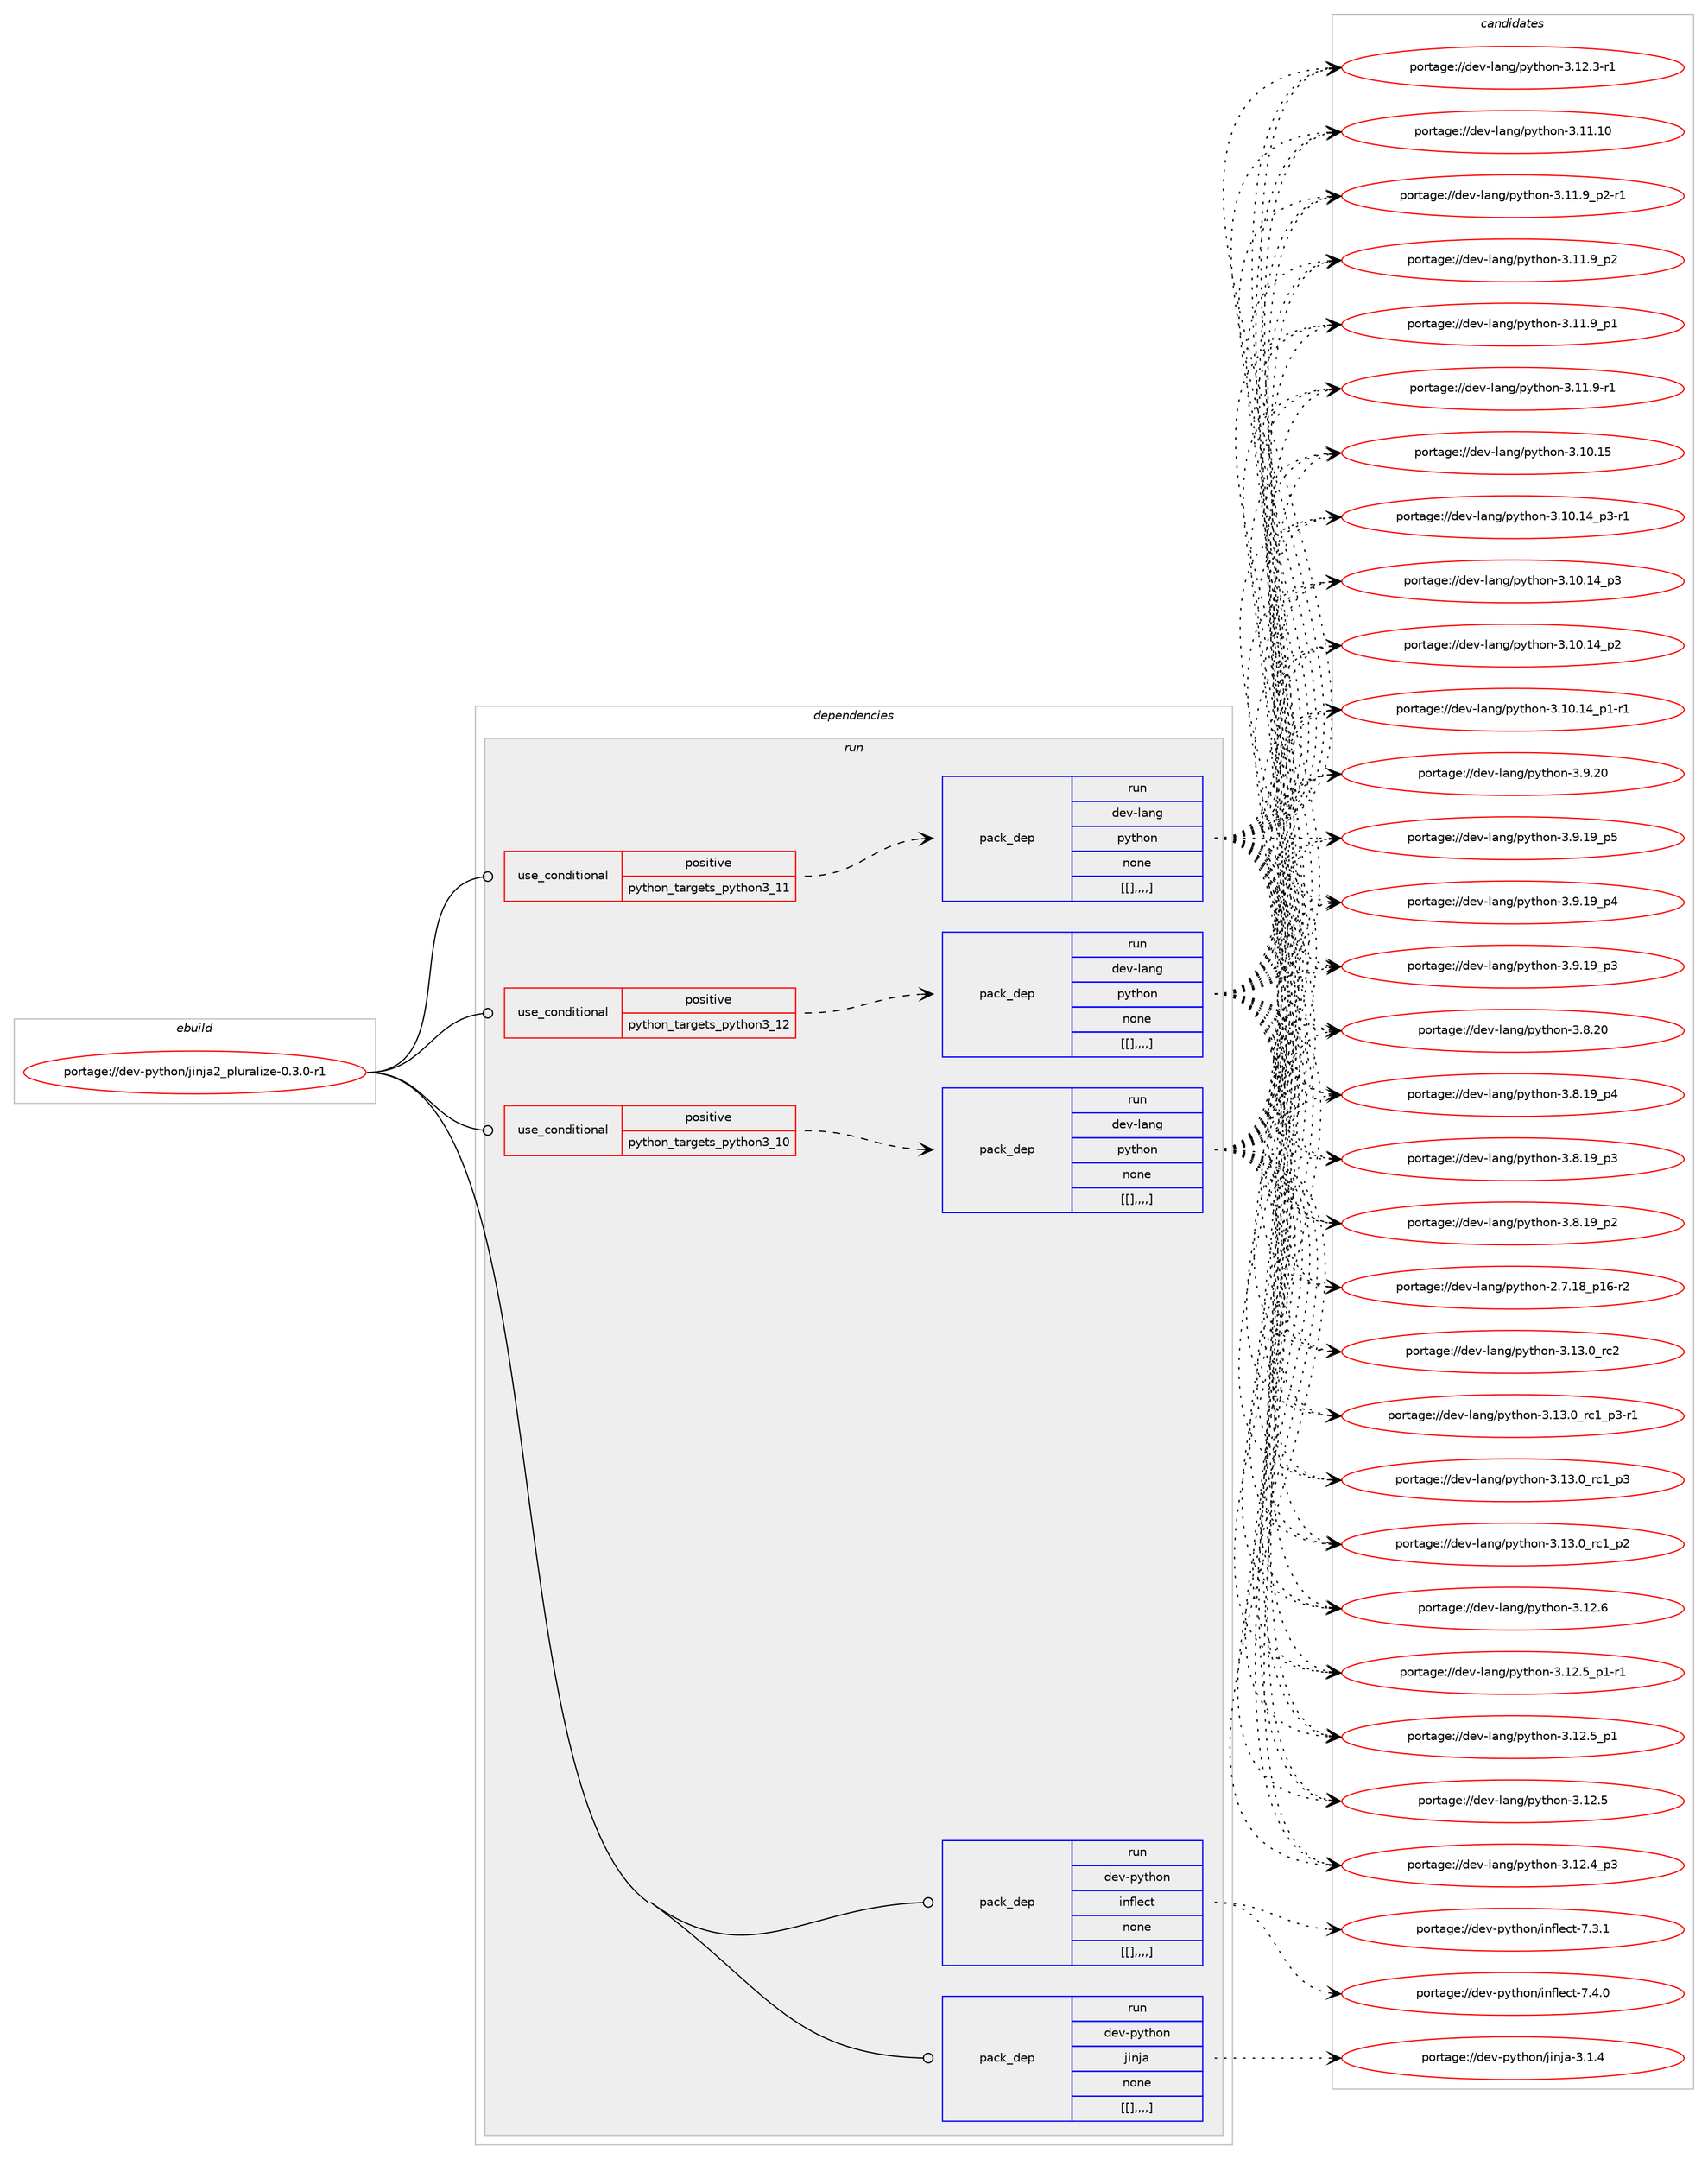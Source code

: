 digraph prolog {

# *************
# Graph options
# *************

newrank=true;
concentrate=true;
compound=true;
graph [rankdir=LR,fontname=Helvetica,fontsize=10,ranksep=1.5];#, ranksep=2.5, nodesep=0.2];
edge  [arrowhead=vee];
node  [fontname=Helvetica,fontsize=10];

# **********
# The ebuild
# **********

subgraph cluster_leftcol {
color=gray;
label=<<i>ebuild</i>>;
id [label="portage://dev-python/jinja2_pluralize-0.3.0-r1", color=red, width=4, href="../dev-python/jinja2_pluralize-0.3.0-r1.svg"];
}

# ****************
# The dependencies
# ****************

subgraph cluster_midcol {
color=gray;
label=<<i>dependencies</i>>;
subgraph cluster_compile {
fillcolor="#eeeeee";
style=filled;
label=<<i>compile</i>>;
}
subgraph cluster_compileandrun {
fillcolor="#eeeeee";
style=filled;
label=<<i>compile and run</i>>;
}
subgraph cluster_run {
fillcolor="#eeeeee";
style=filled;
label=<<i>run</i>>;
subgraph cond34464 {
dependency149900 [label=<<TABLE BORDER="0" CELLBORDER="1" CELLSPACING="0" CELLPADDING="4"><TR><TD ROWSPAN="3" CELLPADDING="10">use_conditional</TD></TR><TR><TD>positive</TD></TR><TR><TD>python_targets_python3_10</TD></TR></TABLE>>, shape=none, color=red];
subgraph pack114218 {
dependency149901 [label=<<TABLE BORDER="0" CELLBORDER="1" CELLSPACING="0" CELLPADDING="4" WIDTH="220"><TR><TD ROWSPAN="6" CELLPADDING="30">pack_dep</TD></TR><TR><TD WIDTH="110">run</TD></TR><TR><TD>dev-lang</TD></TR><TR><TD>python</TD></TR><TR><TD>none</TD></TR><TR><TD>[[],,,,]</TD></TR></TABLE>>, shape=none, color=blue];
}
dependency149900:e -> dependency149901:w [weight=20,style="dashed",arrowhead="vee"];
}
id:e -> dependency149900:w [weight=20,style="solid",arrowhead="odot"];
subgraph cond34465 {
dependency149902 [label=<<TABLE BORDER="0" CELLBORDER="1" CELLSPACING="0" CELLPADDING="4"><TR><TD ROWSPAN="3" CELLPADDING="10">use_conditional</TD></TR><TR><TD>positive</TD></TR><TR><TD>python_targets_python3_11</TD></TR></TABLE>>, shape=none, color=red];
subgraph pack114219 {
dependency149903 [label=<<TABLE BORDER="0" CELLBORDER="1" CELLSPACING="0" CELLPADDING="4" WIDTH="220"><TR><TD ROWSPAN="6" CELLPADDING="30">pack_dep</TD></TR><TR><TD WIDTH="110">run</TD></TR><TR><TD>dev-lang</TD></TR><TR><TD>python</TD></TR><TR><TD>none</TD></TR><TR><TD>[[],,,,]</TD></TR></TABLE>>, shape=none, color=blue];
}
dependency149902:e -> dependency149903:w [weight=20,style="dashed",arrowhead="vee"];
}
id:e -> dependency149902:w [weight=20,style="solid",arrowhead="odot"];
subgraph cond34466 {
dependency149904 [label=<<TABLE BORDER="0" CELLBORDER="1" CELLSPACING="0" CELLPADDING="4"><TR><TD ROWSPAN="3" CELLPADDING="10">use_conditional</TD></TR><TR><TD>positive</TD></TR><TR><TD>python_targets_python3_12</TD></TR></TABLE>>, shape=none, color=red];
subgraph pack114220 {
dependency149905 [label=<<TABLE BORDER="0" CELLBORDER="1" CELLSPACING="0" CELLPADDING="4" WIDTH="220"><TR><TD ROWSPAN="6" CELLPADDING="30">pack_dep</TD></TR><TR><TD WIDTH="110">run</TD></TR><TR><TD>dev-lang</TD></TR><TR><TD>python</TD></TR><TR><TD>none</TD></TR><TR><TD>[[],,,,]</TD></TR></TABLE>>, shape=none, color=blue];
}
dependency149904:e -> dependency149905:w [weight=20,style="dashed",arrowhead="vee"];
}
id:e -> dependency149904:w [weight=20,style="solid",arrowhead="odot"];
subgraph pack114221 {
dependency149906 [label=<<TABLE BORDER="0" CELLBORDER="1" CELLSPACING="0" CELLPADDING="4" WIDTH="220"><TR><TD ROWSPAN="6" CELLPADDING="30">pack_dep</TD></TR><TR><TD WIDTH="110">run</TD></TR><TR><TD>dev-python</TD></TR><TR><TD>inflect</TD></TR><TR><TD>none</TD></TR><TR><TD>[[],,,,]</TD></TR></TABLE>>, shape=none, color=blue];
}
id:e -> dependency149906:w [weight=20,style="solid",arrowhead="odot"];
subgraph pack114222 {
dependency149907 [label=<<TABLE BORDER="0" CELLBORDER="1" CELLSPACING="0" CELLPADDING="4" WIDTH="220"><TR><TD ROWSPAN="6" CELLPADDING="30">pack_dep</TD></TR><TR><TD WIDTH="110">run</TD></TR><TR><TD>dev-python</TD></TR><TR><TD>jinja</TD></TR><TR><TD>none</TD></TR><TR><TD>[[],,,,]</TD></TR></TABLE>>, shape=none, color=blue];
}
id:e -> dependency149907:w [weight=20,style="solid",arrowhead="odot"];
}
}

# **************
# The candidates
# **************

subgraph cluster_choices {
rank=same;
color=gray;
label=<<i>candidates</i>>;

subgraph choice114218 {
color=black;
nodesep=1;
choice10010111845108971101034711212111610411111045514649514648951149950 [label="portage://dev-lang/python-3.13.0_rc2", color=red, width=4,href="../dev-lang/python-3.13.0_rc2.svg"];
choice1001011184510897110103471121211161041111104551464951464895114994995112514511449 [label="portage://dev-lang/python-3.13.0_rc1_p3-r1", color=red, width=4,href="../dev-lang/python-3.13.0_rc1_p3-r1.svg"];
choice100101118451089711010347112121116104111110455146495146489511499499511251 [label="portage://dev-lang/python-3.13.0_rc1_p3", color=red, width=4,href="../dev-lang/python-3.13.0_rc1_p3.svg"];
choice100101118451089711010347112121116104111110455146495146489511499499511250 [label="portage://dev-lang/python-3.13.0_rc1_p2", color=red, width=4,href="../dev-lang/python-3.13.0_rc1_p2.svg"];
choice10010111845108971101034711212111610411111045514649504654 [label="portage://dev-lang/python-3.12.6", color=red, width=4,href="../dev-lang/python-3.12.6.svg"];
choice1001011184510897110103471121211161041111104551464950465395112494511449 [label="portage://dev-lang/python-3.12.5_p1-r1", color=red, width=4,href="../dev-lang/python-3.12.5_p1-r1.svg"];
choice100101118451089711010347112121116104111110455146495046539511249 [label="portage://dev-lang/python-3.12.5_p1", color=red, width=4,href="../dev-lang/python-3.12.5_p1.svg"];
choice10010111845108971101034711212111610411111045514649504653 [label="portage://dev-lang/python-3.12.5", color=red, width=4,href="../dev-lang/python-3.12.5.svg"];
choice100101118451089711010347112121116104111110455146495046529511251 [label="portage://dev-lang/python-3.12.4_p3", color=red, width=4,href="../dev-lang/python-3.12.4_p3.svg"];
choice100101118451089711010347112121116104111110455146495046514511449 [label="portage://dev-lang/python-3.12.3-r1", color=red, width=4,href="../dev-lang/python-3.12.3-r1.svg"];
choice1001011184510897110103471121211161041111104551464949464948 [label="portage://dev-lang/python-3.11.10", color=red, width=4,href="../dev-lang/python-3.11.10.svg"];
choice1001011184510897110103471121211161041111104551464949465795112504511449 [label="portage://dev-lang/python-3.11.9_p2-r1", color=red, width=4,href="../dev-lang/python-3.11.9_p2-r1.svg"];
choice100101118451089711010347112121116104111110455146494946579511250 [label="portage://dev-lang/python-3.11.9_p2", color=red, width=4,href="../dev-lang/python-3.11.9_p2.svg"];
choice100101118451089711010347112121116104111110455146494946579511249 [label="portage://dev-lang/python-3.11.9_p1", color=red, width=4,href="../dev-lang/python-3.11.9_p1.svg"];
choice100101118451089711010347112121116104111110455146494946574511449 [label="portage://dev-lang/python-3.11.9-r1", color=red, width=4,href="../dev-lang/python-3.11.9-r1.svg"];
choice1001011184510897110103471121211161041111104551464948464953 [label="portage://dev-lang/python-3.10.15", color=red, width=4,href="../dev-lang/python-3.10.15.svg"];
choice100101118451089711010347112121116104111110455146494846495295112514511449 [label="portage://dev-lang/python-3.10.14_p3-r1", color=red, width=4,href="../dev-lang/python-3.10.14_p3-r1.svg"];
choice10010111845108971101034711212111610411111045514649484649529511251 [label="portage://dev-lang/python-3.10.14_p3", color=red, width=4,href="../dev-lang/python-3.10.14_p3.svg"];
choice10010111845108971101034711212111610411111045514649484649529511250 [label="portage://dev-lang/python-3.10.14_p2", color=red, width=4,href="../dev-lang/python-3.10.14_p2.svg"];
choice100101118451089711010347112121116104111110455146494846495295112494511449 [label="portage://dev-lang/python-3.10.14_p1-r1", color=red, width=4,href="../dev-lang/python-3.10.14_p1-r1.svg"];
choice10010111845108971101034711212111610411111045514657465048 [label="portage://dev-lang/python-3.9.20", color=red, width=4,href="../dev-lang/python-3.9.20.svg"];
choice100101118451089711010347112121116104111110455146574649579511253 [label="portage://dev-lang/python-3.9.19_p5", color=red, width=4,href="../dev-lang/python-3.9.19_p5.svg"];
choice100101118451089711010347112121116104111110455146574649579511252 [label="portage://dev-lang/python-3.9.19_p4", color=red, width=4,href="../dev-lang/python-3.9.19_p4.svg"];
choice100101118451089711010347112121116104111110455146574649579511251 [label="portage://dev-lang/python-3.9.19_p3", color=red, width=4,href="../dev-lang/python-3.9.19_p3.svg"];
choice10010111845108971101034711212111610411111045514656465048 [label="portage://dev-lang/python-3.8.20", color=red, width=4,href="../dev-lang/python-3.8.20.svg"];
choice100101118451089711010347112121116104111110455146564649579511252 [label="portage://dev-lang/python-3.8.19_p4", color=red, width=4,href="../dev-lang/python-3.8.19_p4.svg"];
choice100101118451089711010347112121116104111110455146564649579511251 [label="portage://dev-lang/python-3.8.19_p3", color=red, width=4,href="../dev-lang/python-3.8.19_p3.svg"];
choice100101118451089711010347112121116104111110455146564649579511250 [label="portage://dev-lang/python-3.8.19_p2", color=red, width=4,href="../dev-lang/python-3.8.19_p2.svg"];
choice100101118451089711010347112121116104111110455046554649569511249544511450 [label="portage://dev-lang/python-2.7.18_p16-r2", color=red, width=4,href="../dev-lang/python-2.7.18_p16-r2.svg"];
dependency149901:e -> choice10010111845108971101034711212111610411111045514649514648951149950:w [style=dotted,weight="100"];
dependency149901:e -> choice1001011184510897110103471121211161041111104551464951464895114994995112514511449:w [style=dotted,weight="100"];
dependency149901:e -> choice100101118451089711010347112121116104111110455146495146489511499499511251:w [style=dotted,weight="100"];
dependency149901:e -> choice100101118451089711010347112121116104111110455146495146489511499499511250:w [style=dotted,weight="100"];
dependency149901:e -> choice10010111845108971101034711212111610411111045514649504654:w [style=dotted,weight="100"];
dependency149901:e -> choice1001011184510897110103471121211161041111104551464950465395112494511449:w [style=dotted,weight="100"];
dependency149901:e -> choice100101118451089711010347112121116104111110455146495046539511249:w [style=dotted,weight="100"];
dependency149901:e -> choice10010111845108971101034711212111610411111045514649504653:w [style=dotted,weight="100"];
dependency149901:e -> choice100101118451089711010347112121116104111110455146495046529511251:w [style=dotted,weight="100"];
dependency149901:e -> choice100101118451089711010347112121116104111110455146495046514511449:w [style=dotted,weight="100"];
dependency149901:e -> choice1001011184510897110103471121211161041111104551464949464948:w [style=dotted,weight="100"];
dependency149901:e -> choice1001011184510897110103471121211161041111104551464949465795112504511449:w [style=dotted,weight="100"];
dependency149901:e -> choice100101118451089711010347112121116104111110455146494946579511250:w [style=dotted,weight="100"];
dependency149901:e -> choice100101118451089711010347112121116104111110455146494946579511249:w [style=dotted,weight="100"];
dependency149901:e -> choice100101118451089711010347112121116104111110455146494946574511449:w [style=dotted,weight="100"];
dependency149901:e -> choice1001011184510897110103471121211161041111104551464948464953:w [style=dotted,weight="100"];
dependency149901:e -> choice100101118451089711010347112121116104111110455146494846495295112514511449:w [style=dotted,weight="100"];
dependency149901:e -> choice10010111845108971101034711212111610411111045514649484649529511251:w [style=dotted,weight="100"];
dependency149901:e -> choice10010111845108971101034711212111610411111045514649484649529511250:w [style=dotted,weight="100"];
dependency149901:e -> choice100101118451089711010347112121116104111110455146494846495295112494511449:w [style=dotted,weight="100"];
dependency149901:e -> choice10010111845108971101034711212111610411111045514657465048:w [style=dotted,weight="100"];
dependency149901:e -> choice100101118451089711010347112121116104111110455146574649579511253:w [style=dotted,weight="100"];
dependency149901:e -> choice100101118451089711010347112121116104111110455146574649579511252:w [style=dotted,weight="100"];
dependency149901:e -> choice100101118451089711010347112121116104111110455146574649579511251:w [style=dotted,weight="100"];
dependency149901:e -> choice10010111845108971101034711212111610411111045514656465048:w [style=dotted,weight="100"];
dependency149901:e -> choice100101118451089711010347112121116104111110455146564649579511252:w [style=dotted,weight="100"];
dependency149901:e -> choice100101118451089711010347112121116104111110455146564649579511251:w [style=dotted,weight="100"];
dependency149901:e -> choice100101118451089711010347112121116104111110455146564649579511250:w [style=dotted,weight="100"];
dependency149901:e -> choice100101118451089711010347112121116104111110455046554649569511249544511450:w [style=dotted,weight="100"];
}
subgraph choice114219 {
color=black;
nodesep=1;
choice10010111845108971101034711212111610411111045514649514648951149950 [label="portage://dev-lang/python-3.13.0_rc2", color=red, width=4,href="../dev-lang/python-3.13.0_rc2.svg"];
choice1001011184510897110103471121211161041111104551464951464895114994995112514511449 [label="portage://dev-lang/python-3.13.0_rc1_p3-r1", color=red, width=4,href="../dev-lang/python-3.13.0_rc1_p3-r1.svg"];
choice100101118451089711010347112121116104111110455146495146489511499499511251 [label="portage://dev-lang/python-3.13.0_rc1_p3", color=red, width=4,href="../dev-lang/python-3.13.0_rc1_p3.svg"];
choice100101118451089711010347112121116104111110455146495146489511499499511250 [label="portage://dev-lang/python-3.13.0_rc1_p2", color=red, width=4,href="../dev-lang/python-3.13.0_rc1_p2.svg"];
choice10010111845108971101034711212111610411111045514649504654 [label="portage://dev-lang/python-3.12.6", color=red, width=4,href="../dev-lang/python-3.12.6.svg"];
choice1001011184510897110103471121211161041111104551464950465395112494511449 [label="portage://dev-lang/python-3.12.5_p1-r1", color=red, width=4,href="../dev-lang/python-3.12.5_p1-r1.svg"];
choice100101118451089711010347112121116104111110455146495046539511249 [label="portage://dev-lang/python-3.12.5_p1", color=red, width=4,href="../dev-lang/python-3.12.5_p1.svg"];
choice10010111845108971101034711212111610411111045514649504653 [label="portage://dev-lang/python-3.12.5", color=red, width=4,href="../dev-lang/python-3.12.5.svg"];
choice100101118451089711010347112121116104111110455146495046529511251 [label="portage://dev-lang/python-3.12.4_p3", color=red, width=4,href="../dev-lang/python-3.12.4_p3.svg"];
choice100101118451089711010347112121116104111110455146495046514511449 [label="portage://dev-lang/python-3.12.3-r1", color=red, width=4,href="../dev-lang/python-3.12.3-r1.svg"];
choice1001011184510897110103471121211161041111104551464949464948 [label="portage://dev-lang/python-3.11.10", color=red, width=4,href="../dev-lang/python-3.11.10.svg"];
choice1001011184510897110103471121211161041111104551464949465795112504511449 [label="portage://dev-lang/python-3.11.9_p2-r1", color=red, width=4,href="../dev-lang/python-3.11.9_p2-r1.svg"];
choice100101118451089711010347112121116104111110455146494946579511250 [label="portage://dev-lang/python-3.11.9_p2", color=red, width=4,href="../dev-lang/python-3.11.9_p2.svg"];
choice100101118451089711010347112121116104111110455146494946579511249 [label="portage://dev-lang/python-3.11.9_p1", color=red, width=4,href="../dev-lang/python-3.11.9_p1.svg"];
choice100101118451089711010347112121116104111110455146494946574511449 [label="portage://dev-lang/python-3.11.9-r1", color=red, width=4,href="../dev-lang/python-3.11.9-r1.svg"];
choice1001011184510897110103471121211161041111104551464948464953 [label="portage://dev-lang/python-3.10.15", color=red, width=4,href="../dev-lang/python-3.10.15.svg"];
choice100101118451089711010347112121116104111110455146494846495295112514511449 [label="portage://dev-lang/python-3.10.14_p3-r1", color=red, width=4,href="../dev-lang/python-3.10.14_p3-r1.svg"];
choice10010111845108971101034711212111610411111045514649484649529511251 [label="portage://dev-lang/python-3.10.14_p3", color=red, width=4,href="../dev-lang/python-3.10.14_p3.svg"];
choice10010111845108971101034711212111610411111045514649484649529511250 [label="portage://dev-lang/python-3.10.14_p2", color=red, width=4,href="../dev-lang/python-3.10.14_p2.svg"];
choice100101118451089711010347112121116104111110455146494846495295112494511449 [label="portage://dev-lang/python-3.10.14_p1-r1", color=red, width=4,href="../dev-lang/python-3.10.14_p1-r1.svg"];
choice10010111845108971101034711212111610411111045514657465048 [label="portage://dev-lang/python-3.9.20", color=red, width=4,href="../dev-lang/python-3.9.20.svg"];
choice100101118451089711010347112121116104111110455146574649579511253 [label="portage://dev-lang/python-3.9.19_p5", color=red, width=4,href="../dev-lang/python-3.9.19_p5.svg"];
choice100101118451089711010347112121116104111110455146574649579511252 [label="portage://dev-lang/python-3.9.19_p4", color=red, width=4,href="../dev-lang/python-3.9.19_p4.svg"];
choice100101118451089711010347112121116104111110455146574649579511251 [label="portage://dev-lang/python-3.9.19_p3", color=red, width=4,href="../dev-lang/python-3.9.19_p3.svg"];
choice10010111845108971101034711212111610411111045514656465048 [label="portage://dev-lang/python-3.8.20", color=red, width=4,href="../dev-lang/python-3.8.20.svg"];
choice100101118451089711010347112121116104111110455146564649579511252 [label="portage://dev-lang/python-3.8.19_p4", color=red, width=4,href="../dev-lang/python-3.8.19_p4.svg"];
choice100101118451089711010347112121116104111110455146564649579511251 [label="portage://dev-lang/python-3.8.19_p3", color=red, width=4,href="../dev-lang/python-3.8.19_p3.svg"];
choice100101118451089711010347112121116104111110455146564649579511250 [label="portage://dev-lang/python-3.8.19_p2", color=red, width=4,href="../dev-lang/python-3.8.19_p2.svg"];
choice100101118451089711010347112121116104111110455046554649569511249544511450 [label="portage://dev-lang/python-2.7.18_p16-r2", color=red, width=4,href="../dev-lang/python-2.7.18_p16-r2.svg"];
dependency149903:e -> choice10010111845108971101034711212111610411111045514649514648951149950:w [style=dotted,weight="100"];
dependency149903:e -> choice1001011184510897110103471121211161041111104551464951464895114994995112514511449:w [style=dotted,weight="100"];
dependency149903:e -> choice100101118451089711010347112121116104111110455146495146489511499499511251:w [style=dotted,weight="100"];
dependency149903:e -> choice100101118451089711010347112121116104111110455146495146489511499499511250:w [style=dotted,weight="100"];
dependency149903:e -> choice10010111845108971101034711212111610411111045514649504654:w [style=dotted,weight="100"];
dependency149903:e -> choice1001011184510897110103471121211161041111104551464950465395112494511449:w [style=dotted,weight="100"];
dependency149903:e -> choice100101118451089711010347112121116104111110455146495046539511249:w [style=dotted,weight="100"];
dependency149903:e -> choice10010111845108971101034711212111610411111045514649504653:w [style=dotted,weight="100"];
dependency149903:e -> choice100101118451089711010347112121116104111110455146495046529511251:w [style=dotted,weight="100"];
dependency149903:e -> choice100101118451089711010347112121116104111110455146495046514511449:w [style=dotted,weight="100"];
dependency149903:e -> choice1001011184510897110103471121211161041111104551464949464948:w [style=dotted,weight="100"];
dependency149903:e -> choice1001011184510897110103471121211161041111104551464949465795112504511449:w [style=dotted,weight="100"];
dependency149903:e -> choice100101118451089711010347112121116104111110455146494946579511250:w [style=dotted,weight="100"];
dependency149903:e -> choice100101118451089711010347112121116104111110455146494946579511249:w [style=dotted,weight="100"];
dependency149903:e -> choice100101118451089711010347112121116104111110455146494946574511449:w [style=dotted,weight="100"];
dependency149903:e -> choice1001011184510897110103471121211161041111104551464948464953:w [style=dotted,weight="100"];
dependency149903:e -> choice100101118451089711010347112121116104111110455146494846495295112514511449:w [style=dotted,weight="100"];
dependency149903:e -> choice10010111845108971101034711212111610411111045514649484649529511251:w [style=dotted,weight="100"];
dependency149903:e -> choice10010111845108971101034711212111610411111045514649484649529511250:w [style=dotted,weight="100"];
dependency149903:e -> choice100101118451089711010347112121116104111110455146494846495295112494511449:w [style=dotted,weight="100"];
dependency149903:e -> choice10010111845108971101034711212111610411111045514657465048:w [style=dotted,weight="100"];
dependency149903:e -> choice100101118451089711010347112121116104111110455146574649579511253:w [style=dotted,weight="100"];
dependency149903:e -> choice100101118451089711010347112121116104111110455146574649579511252:w [style=dotted,weight="100"];
dependency149903:e -> choice100101118451089711010347112121116104111110455146574649579511251:w [style=dotted,weight="100"];
dependency149903:e -> choice10010111845108971101034711212111610411111045514656465048:w [style=dotted,weight="100"];
dependency149903:e -> choice100101118451089711010347112121116104111110455146564649579511252:w [style=dotted,weight="100"];
dependency149903:e -> choice100101118451089711010347112121116104111110455146564649579511251:w [style=dotted,weight="100"];
dependency149903:e -> choice100101118451089711010347112121116104111110455146564649579511250:w [style=dotted,weight="100"];
dependency149903:e -> choice100101118451089711010347112121116104111110455046554649569511249544511450:w [style=dotted,weight="100"];
}
subgraph choice114220 {
color=black;
nodesep=1;
choice10010111845108971101034711212111610411111045514649514648951149950 [label="portage://dev-lang/python-3.13.0_rc2", color=red, width=4,href="../dev-lang/python-3.13.0_rc2.svg"];
choice1001011184510897110103471121211161041111104551464951464895114994995112514511449 [label="portage://dev-lang/python-3.13.0_rc1_p3-r1", color=red, width=4,href="../dev-lang/python-3.13.0_rc1_p3-r1.svg"];
choice100101118451089711010347112121116104111110455146495146489511499499511251 [label="portage://dev-lang/python-3.13.0_rc1_p3", color=red, width=4,href="../dev-lang/python-3.13.0_rc1_p3.svg"];
choice100101118451089711010347112121116104111110455146495146489511499499511250 [label="portage://dev-lang/python-3.13.0_rc1_p2", color=red, width=4,href="../dev-lang/python-3.13.0_rc1_p2.svg"];
choice10010111845108971101034711212111610411111045514649504654 [label="portage://dev-lang/python-3.12.6", color=red, width=4,href="../dev-lang/python-3.12.6.svg"];
choice1001011184510897110103471121211161041111104551464950465395112494511449 [label="portage://dev-lang/python-3.12.5_p1-r1", color=red, width=4,href="../dev-lang/python-3.12.5_p1-r1.svg"];
choice100101118451089711010347112121116104111110455146495046539511249 [label="portage://dev-lang/python-3.12.5_p1", color=red, width=4,href="../dev-lang/python-3.12.5_p1.svg"];
choice10010111845108971101034711212111610411111045514649504653 [label="portage://dev-lang/python-3.12.5", color=red, width=4,href="../dev-lang/python-3.12.5.svg"];
choice100101118451089711010347112121116104111110455146495046529511251 [label="portage://dev-lang/python-3.12.4_p3", color=red, width=4,href="../dev-lang/python-3.12.4_p3.svg"];
choice100101118451089711010347112121116104111110455146495046514511449 [label="portage://dev-lang/python-3.12.3-r1", color=red, width=4,href="../dev-lang/python-3.12.3-r1.svg"];
choice1001011184510897110103471121211161041111104551464949464948 [label="portage://dev-lang/python-3.11.10", color=red, width=4,href="../dev-lang/python-3.11.10.svg"];
choice1001011184510897110103471121211161041111104551464949465795112504511449 [label="portage://dev-lang/python-3.11.9_p2-r1", color=red, width=4,href="../dev-lang/python-3.11.9_p2-r1.svg"];
choice100101118451089711010347112121116104111110455146494946579511250 [label="portage://dev-lang/python-3.11.9_p2", color=red, width=4,href="../dev-lang/python-3.11.9_p2.svg"];
choice100101118451089711010347112121116104111110455146494946579511249 [label="portage://dev-lang/python-3.11.9_p1", color=red, width=4,href="../dev-lang/python-3.11.9_p1.svg"];
choice100101118451089711010347112121116104111110455146494946574511449 [label="portage://dev-lang/python-3.11.9-r1", color=red, width=4,href="../dev-lang/python-3.11.9-r1.svg"];
choice1001011184510897110103471121211161041111104551464948464953 [label="portage://dev-lang/python-3.10.15", color=red, width=4,href="../dev-lang/python-3.10.15.svg"];
choice100101118451089711010347112121116104111110455146494846495295112514511449 [label="portage://dev-lang/python-3.10.14_p3-r1", color=red, width=4,href="../dev-lang/python-3.10.14_p3-r1.svg"];
choice10010111845108971101034711212111610411111045514649484649529511251 [label="portage://dev-lang/python-3.10.14_p3", color=red, width=4,href="../dev-lang/python-3.10.14_p3.svg"];
choice10010111845108971101034711212111610411111045514649484649529511250 [label="portage://dev-lang/python-3.10.14_p2", color=red, width=4,href="../dev-lang/python-3.10.14_p2.svg"];
choice100101118451089711010347112121116104111110455146494846495295112494511449 [label="portage://dev-lang/python-3.10.14_p1-r1", color=red, width=4,href="../dev-lang/python-3.10.14_p1-r1.svg"];
choice10010111845108971101034711212111610411111045514657465048 [label="portage://dev-lang/python-3.9.20", color=red, width=4,href="../dev-lang/python-3.9.20.svg"];
choice100101118451089711010347112121116104111110455146574649579511253 [label="portage://dev-lang/python-3.9.19_p5", color=red, width=4,href="../dev-lang/python-3.9.19_p5.svg"];
choice100101118451089711010347112121116104111110455146574649579511252 [label="portage://dev-lang/python-3.9.19_p4", color=red, width=4,href="../dev-lang/python-3.9.19_p4.svg"];
choice100101118451089711010347112121116104111110455146574649579511251 [label="portage://dev-lang/python-3.9.19_p3", color=red, width=4,href="../dev-lang/python-3.9.19_p3.svg"];
choice10010111845108971101034711212111610411111045514656465048 [label="portage://dev-lang/python-3.8.20", color=red, width=4,href="../dev-lang/python-3.8.20.svg"];
choice100101118451089711010347112121116104111110455146564649579511252 [label="portage://dev-lang/python-3.8.19_p4", color=red, width=4,href="../dev-lang/python-3.8.19_p4.svg"];
choice100101118451089711010347112121116104111110455146564649579511251 [label="portage://dev-lang/python-3.8.19_p3", color=red, width=4,href="../dev-lang/python-3.8.19_p3.svg"];
choice100101118451089711010347112121116104111110455146564649579511250 [label="portage://dev-lang/python-3.8.19_p2", color=red, width=4,href="../dev-lang/python-3.8.19_p2.svg"];
choice100101118451089711010347112121116104111110455046554649569511249544511450 [label="portage://dev-lang/python-2.7.18_p16-r2", color=red, width=4,href="../dev-lang/python-2.7.18_p16-r2.svg"];
dependency149905:e -> choice10010111845108971101034711212111610411111045514649514648951149950:w [style=dotted,weight="100"];
dependency149905:e -> choice1001011184510897110103471121211161041111104551464951464895114994995112514511449:w [style=dotted,weight="100"];
dependency149905:e -> choice100101118451089711010347112121116104111110455146495146489511499499511251:w [style=dotted,weight="100"];
dependency149905:e -> choice100101118451089711010347112121116104111110455146495146489511499499511250:w [style=dotted,weight="100"];
dependency149905:e -> choice10010111845108971101034711212111610411111045514649504654:w [style=dotted,weight="100"];
dependency149905:e -> choice1001011184510897110103471121211161041111104551464950465395112494511449:w [style=dotted,weight="100"];
dependency149905:e -> choice100101118451089711010347112121116104111110455146495046539511249:w [style=dotted,weight="100"];
dependency149905:e -> choice10010111845108971101034711212111610411111045514649504653:w [style=dotted,weight="100"];
dependency149905:e -> choice100101118451089711010347112121116104111110455146495046529511251:w [style=dotted,weight="100"];
dependency149905:e -> choice100101118451089711010347112121116104111110455146495046514511449:w [style=dotted,weight="100"];
dependency149905:e -> choice1001011184510897110103471121211161041111104551464949464948:w [style=dotted,weight="100"];
dependency149905:e -> choice1001011184510897110103471121211161041111104551464949465795112504511449:w [style=dotted,weight="100"];
dependency149905:e -> choice100101118451089711010347112121116104111110455146494946579511250:w [style=dotted,weight="100"];
dependency149905:e -> choice100101118451089711010347112121116104111110455146494946579511249:w [style=dotted,weight="100"];
dependency149905:e -> choice100101118451089711010347112121116104111110455146494946574511449:w [style=dotted,weight="100"];
dependency149905:e -> choice1001011184510897110103471121211161041111104551464948464953:w [style=dotted,weight="100"];
dependency149905:e -> choice100101118451089711010347112121116104111110455146494846495295112514511449:w [style=dotted,weight="100"];
dependency149905:e -> choice10010111845108971101034711212111610411111045514649484649529511251:w [style=dotted,weight="100"];
dependency149905:e -> choice10010111845108971101034711212111610411111045514649484649529511250:w [style=dotted,weight="100"];
dependency149905:e -> choice100101118451089711010347112121116104111110455146494846495295112494511449:w [style=dotted,weight="100"];
dependency149905:e -> choice10010111845108971101034711212111610411111045514657465048:w [style=dotted,weight="100"];
dependency149905:e -> choice100101118451089711010347112121116104111110455146574649579511253:w [style=dotted,weight="100"];
dependency149905:e -> choice100101118451089711010347112121116104111110455146574649579511252:w [style=dotted,weight="100"];
dependency149905:e -> choice100101118451089711010347112121116104111110455146574649579511251:w [style=dotted,weight="100"];
dependency149905:e -> choice10010111845108971101034711212111610411111045514656465048:w [style=dotted,weight="100"];
dependency149905:e -> choice100101118451089711010347112121116104111110455146564649579511252:w [style=dotted,weight="100"];
dependency149905:e -> choice100101118451089711010347112121116104111110455146564649579511251:w [style=dotted,weight="100"];
dependency149905:e -> choice100101118451089711010347112121116104111110455146564649579511250:w [style=dotted,weight="100"];
dependency149905:e -> choice100101118451089711010347112121116104111110455046554649569511249544511450:w [style=dotted,weight="100"];
}
subgraph choice114221 {
color=black;
nodesep=1;
choice100101118451121211161041111104710511010210810199116455546524648 [label="portage://dev-python/inflect-7.4.0", color=red, width=4,href="../dev-python/inflect-7.4.0.svg"];
choice100101118451121211161041111104710511010210810199116455546514649 [label="portage://dev-python/inflect-7.3.1", color=red, width=4,href="../dev-python/inflect-7.3.1.svg"];
dependency149906:e -> choice100101118451121211161041111104710511010210810199116455546524648:w [style=dotted,weight="100"];
dependency149906:e -> choice100101118451121211161041111104710511010210810199116455546514649:w [style=dotted,weight="100"];
}
subgraph choice114222 {
color=black;
nodesep=1;
choice100101118451121211161041111104710610511010697455146494652 [label="portage://dev-python/jinja-3.1.4", color=red, width=4,href="../dev-python/jinja-3.1.4.svg"];
dependency149907:e -> choice100101118451121211161041111104710610511010697455146494652:w [style=dotted,weight="100"];
}
}

}
